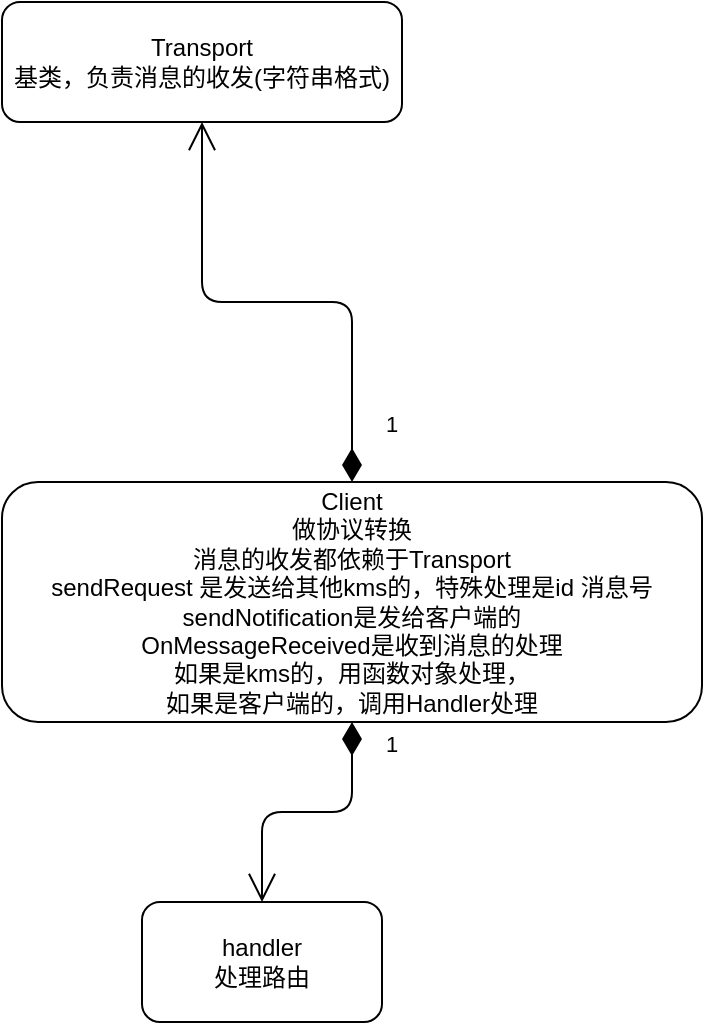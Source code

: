 <mxfile version="10.6.1" type="github"><diagram id="tl3qFknxXSzmVGOha0O7" name="jsonrpc"><mxGraphModel dx="959" dy="514" grid="1" gridSize="10" guides="1" tooltips="1" connect="1" arrows="1" fold="1" page="1" pageScale="1" pageWidth="850" pageHeight="1100" math="0" shadow="0"><root><mxCell id="0"/><mxCell id="1" parent="0"/><mxCell id="VQGqsg-NWRH69zS60E30-1" value="&lt;span&gt;Transport&lt;br&gt;基类，负责消息的收发(字符串格式)&lt;br&gt;&lt;/span&gt;" style="rounded=1;whiteSpace=wrap;html=1;" vertex="1" parent="1"><mxGeometry x="40" y="80" width="200" height="60" as="geometry"/></mxCell><mxCell id="VQGqsg-NWRH69zS60E30-2" value="&lt;span&gt;Client&lt;br&gt;做协议转换&lt;br&gt;消息的收发都依赖于Transport&lt;br&gt;&lt;/span&gt;&lt;span&gt;sendRequest 是发送给其他kms的，特殊处理是id 消息号&lt;br&gt;&lt;/span&gt;&lt;span&gt;sendNotification是发给客户端的&lt;br&gt;&lt;/span&gt;&lt;span&gt;OnMessageReceived是收到消息的处理&lt;br&gt;&lt;/span&gt;&lt;span&gt;如果是kms的，用函数对象处理，&lt;br&gt;如果是客户端的，调用Handler处理&lt;br&gt;&lt;/span&gt;" style="rounded=1;whiteSpace=wrap;html=1;" vertex="1" parent="1"><mxGeometry x="40" y="320" width="350" height="120" as="geometry"/></mxCell><mxCell id="VQGqsg-NWRH69zS60E30-4" value="&lt;span&gt;handler&lt;br&gt;处理路由&lt;br&gt;&lt;/span&gt;" style="rounded=1;whiteSpace=wrap;html=1;" vertex="1" parent="1"><mxGeometry x="110" y="530" width="120" height="60" as="geometry"/></mxCell><mxCell id="VQGqsg-NWRH69zS60E30-6" value="1" style="endArrow=open;html=1;endSize=12;startArrow=diamondThin;startSize=14;startFill=1;edgeStyle=orthogonalEdgeStyle;align=left;verticalAlign=bottom;exitX=0.5;exitY=0;exitDx=0;exitDy=0;" edge="1" parent="1" source="VQGqsg-NWRH69zS60E30-2" target="VQGqsg-NWRH69zS60E30-1"><mxGeometry x="-0.844" y="-15" relative="1" as="geometry"><mxPoint x="200" y="190" as="sourcePoint"/><mxPoint x="360" y="190" as="targetPoint"/><mxPoint as="offset"/></mxGeometry></mxCell><mxCell id="VQGqsg-NWRH69zS60E30-7" value="1" style="endArrow=open;html=1;endSize=12;startArrow=diamondThin;startSize=14;startFill=1;edgeStyle=orthogonalEdgeStyle;align=left;verticalAlign=bottom;" edge="1" parent="1" source="VQGqsg-NWRH69zS60E30-2" target="VQGqsg-NWRH69zS60E30-4"><mxGeometry x="-0.703" y="15" relative="1" as="geometry"><mxPoint x="290" y="520" as="sourcePoint"/><mxPoint x="450" y="520" as="targetPoint"/><mxPoint as="offset"/></mxGeometry></mxCell></root></mxGraphModel></diagram></mxfile>